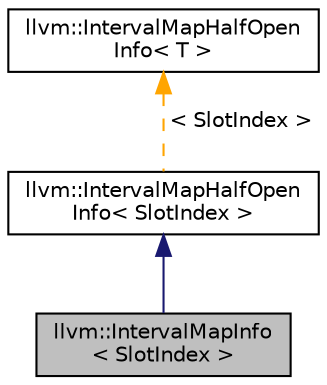 digraph "llvm::IntervalMapInfo&lt; SlotIndex &gt;"
{
 // LATEX_PDF_SIZE
  bgcolor="transparent";
  edge [fontname="Helvetica",fontsize="10",labelfontname="Helvetica",labelfontsize="10"];
  node [fontname="Helvetica",fontsize="10",shape=record];
  Node1 [label="llvm::IntervalMapInfo\l\< SlotIndex \>",height=0.2,width=0.4,color="black", fillcolor="grey75", style="filled", fontcolor="black",tooltip=" "];
  Node2 -> Node1 [dir="back",color="midnightblue",fontsize="10",style="solid",fontname="Helvetica"];
  Node2 [label="llvm::IntervalMapHalfOpen\lInfo\< SlotIndex \>",height=0.2,width=0.4,color="black",URL="$structllvm_1_1IntervalMapHalfOpenInfo.html",tooltip=" "];
  Node3 -> Node2 [dir="back",color="orange",fontsize="10",style="dashed",label=" \< SlotIndex \>" ,fontname="Helvetica"];
  Node3 [label="llvm::IntervalMapHalfOpen\lInfo\< T \>",height=0.2,width=0.4,color="black",URL="$structllvm_1_1IntervalMapHalfOpenInfo.html",tooltip=" "];
}
